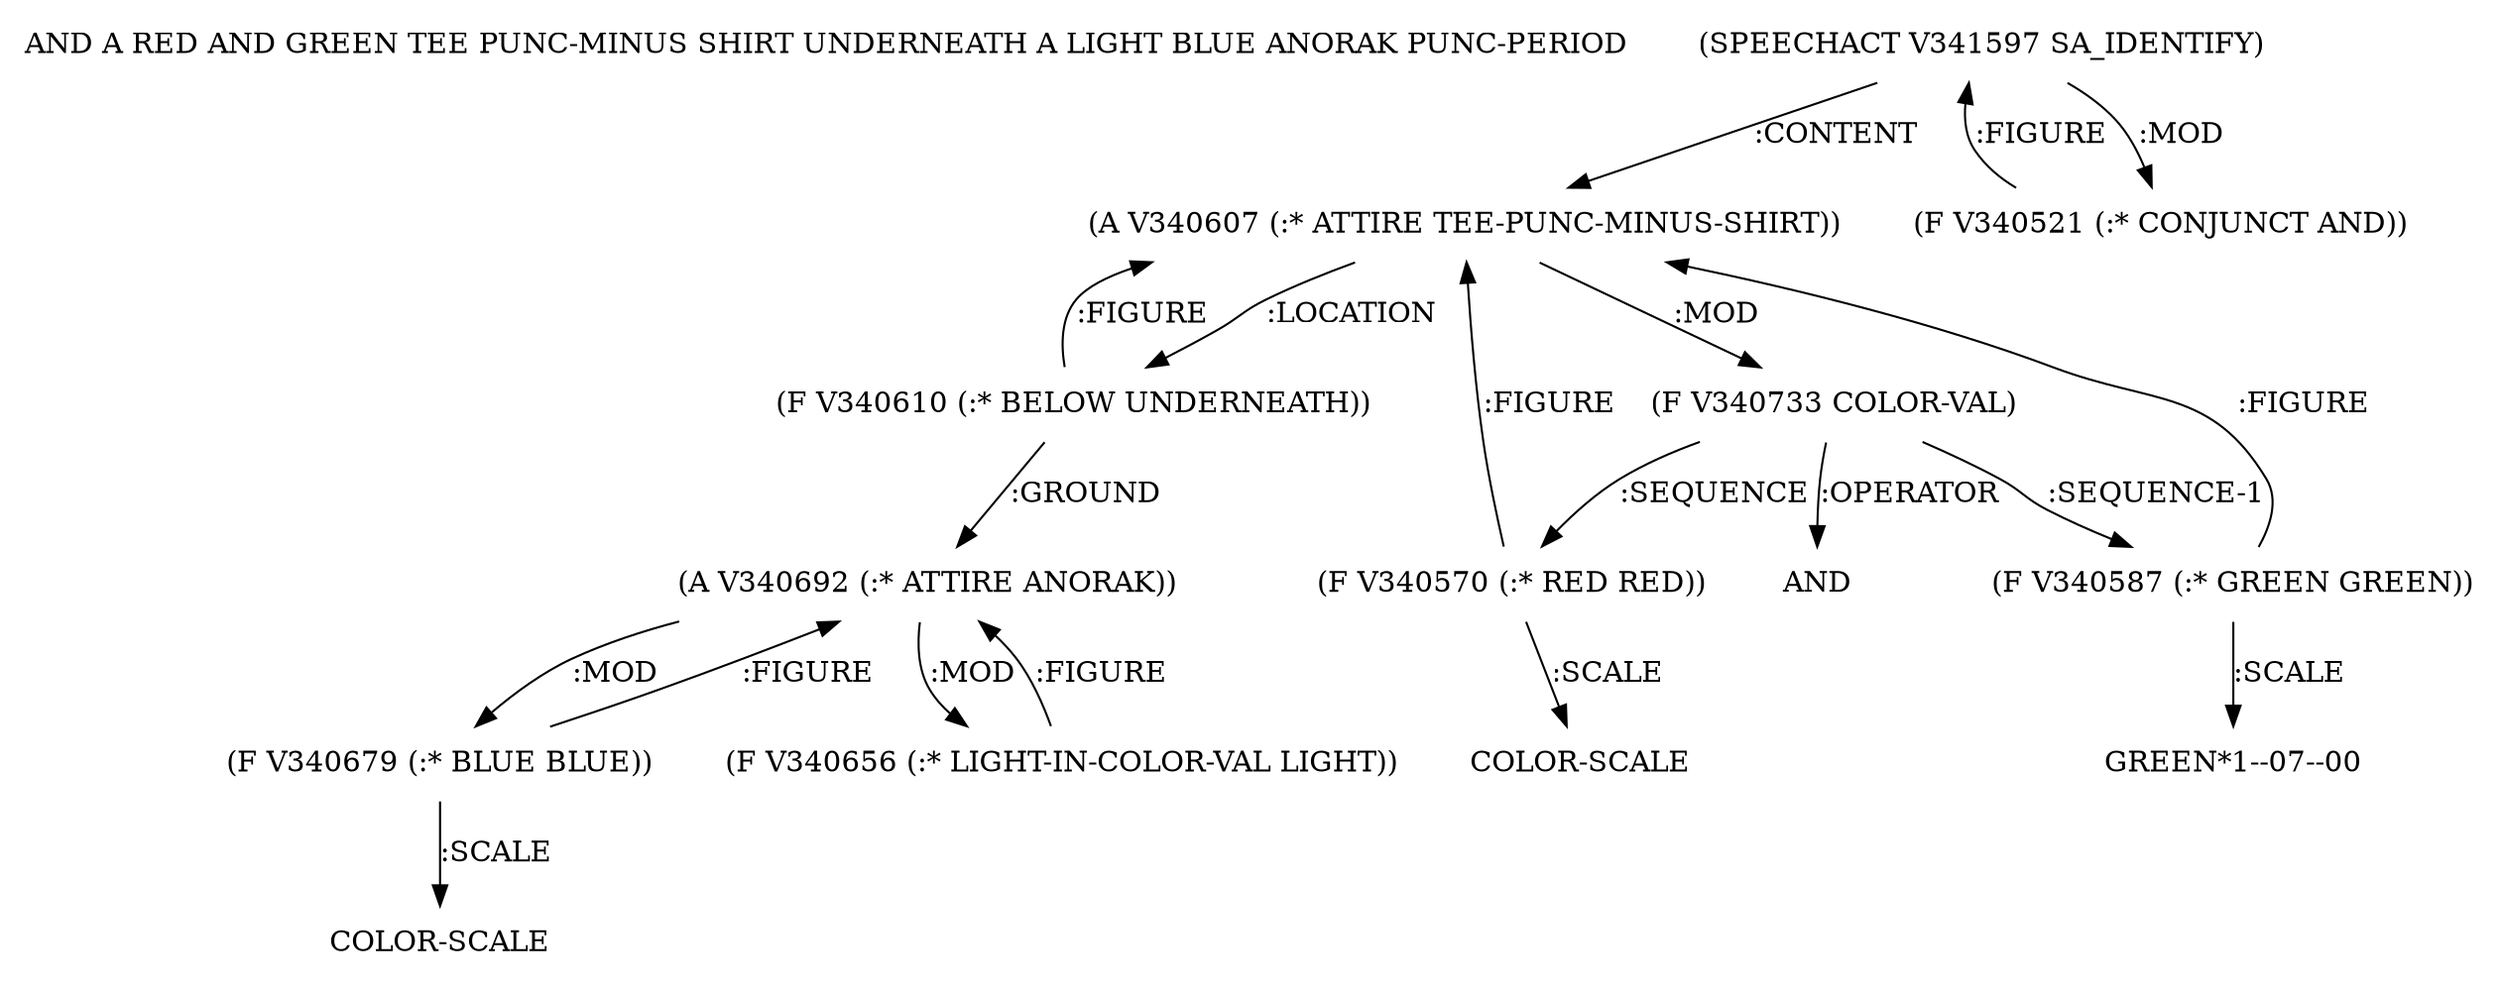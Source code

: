digraph Terms {
  node [shape=none]
  "AND A RED AND GREEN TEE PUNC-MINUS SHIRT UNDERNEATH A LIGHT BLUE ANORAK PUNC-PERIOD"
  "V341597" [label="(SPEECHACT V341597 SA_IDENTIFY)"]
  "V341597" -> "V340607" [label=":CONTENT"]
  "V341597" -> "V340521" [label=":MOD"]
  "V340521" [label="(F V340521 (:* CONJUNCT AND))"]
  "V340521" -> "V341597" [label=":FIGURE"]
  "V340607" [label="(A V340607 (:* ATTIRE TEE-PUNC-MINUS-SHIRT))"]
  "V340607" -> "V340610" [label=":LOCATION"]
  "V340607" -> "V340733" [label=":MOD"]
  "V340733" [label="(F V340733 COLOR-VAL)"]
  "V340733" -> "V340570" [label=":SEQUENCE"]
  "V340733" -> "V340587" [label=":SEQUENCE-1"]
  "V340733" -> "NT345101" [label=":OPERATOR"]
  "NT345101" [label="AND"]
  "V340570" [label="(F V340570 (:* RED RED))"]
  "V340570" -> "V340607" [label=":FIGURE"]
  "V340570" -> "NT345102" [label=":SCALE"]
  "NT345102" [label="COLOR-SCALE"]
  "V340587" [label="(F V340587 (:* GREEN GREEN))"]
  "V340587" -> "V340607" [label=":FIGURE"]
  "V340587" -> "NT345103" [label=":SCALE"]
  "NT345103" [label="GREEN*1--07--00"]
  "V340610" [label="(F V340610 (:* BELOW UNDERNEATH))"]
  "V340610" -> "V340692" [label=":GROUND"]
  "V340610" -> "V340607" [label=":FIGURE"]
  "V340692" [label="(A V340692 (:* ATTIRE ANORAK))"]
  "V340692" -> "V340656" [label=":MOD"]
  "V340692" -> "V340679" [label=":MOD"]
  "V340656" [label="(F V340656 (:* LIGHT-IN-COLOR-VAL LIGHT))"]
  "V340656" -> "V340692" [label=":FIGURE"]
  "V340679" [label="(F V340679 (:* BLUE BLUE))"]
  "V340679" -> "V340692" [label=":FIGURE"]
  "V340679" -> "NT345104" [label=":SCALE"]
  "NT345104" [label="COLOR-SCALE"]
}
